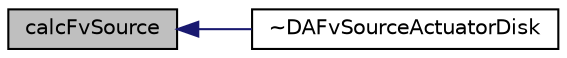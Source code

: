 digraph "calcFvSource"
{
  bgcolor="transparent";
  edge [fontname="Helvetica",fontsize="10",labelfontname="Helvetica",labelfontsize="10"];
  node [fontname="Helvetica",fontsize="10",shape=record];
  rankdir="LR";
  Node21 [label="calcFvSource",height=0.2,width=0.4,color="black", fillcolor="grey75", style="filled", fontcolor="black"];
  Node21 -> Node22 [dir="back",color="midnightblue",fontsize="10",style="solid",fontname="Helvetica"];
  Node22 [label="~DAFvSourceActuatorDisk",height=0.2,width=0.4,color="black",URL="$classFoam_1_1DAFvSourceActuatorDisk.html#a11798d50d3a2609927985f688c911b9d"];
}
